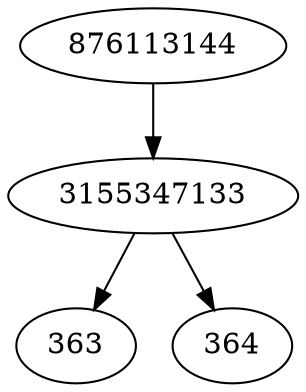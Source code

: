 strict digraph  {
876113144;
363;
364;
3155347133;
876113144 -> 3155347133;
3155347133 -> 363;
3155347133 -> 364;
}
